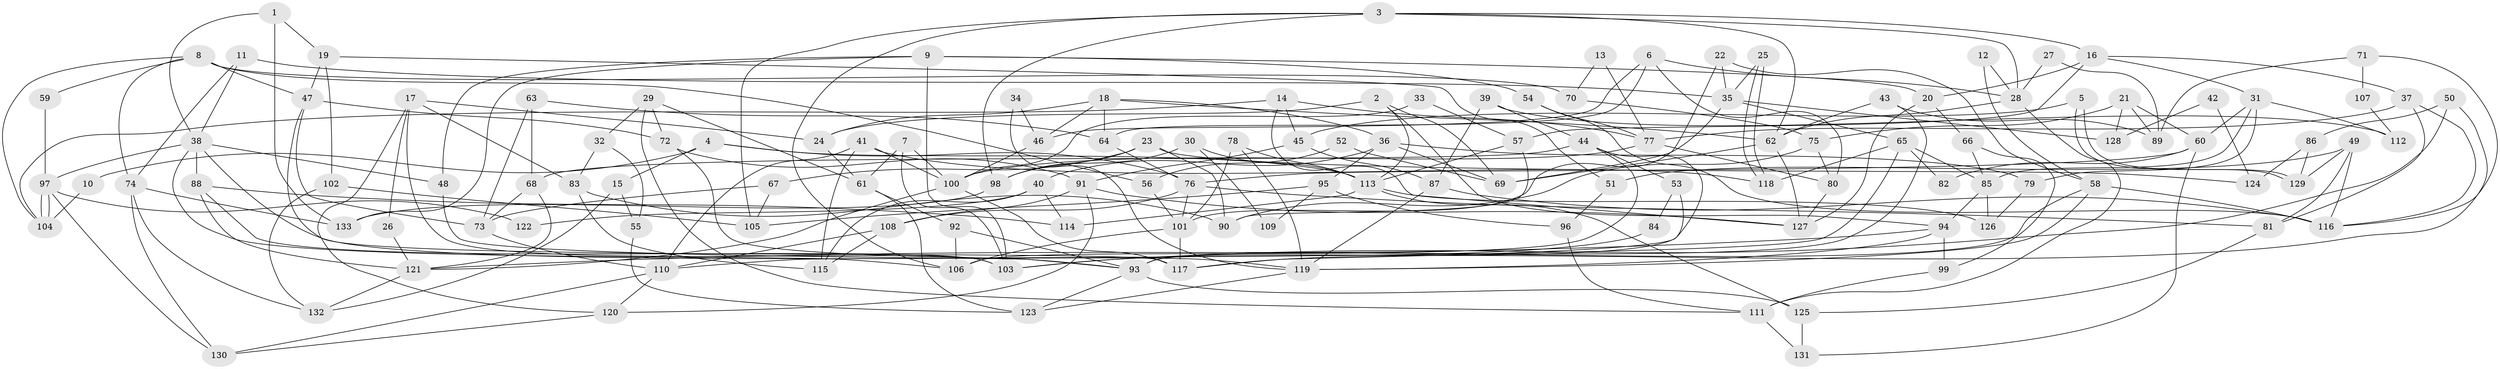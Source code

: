 // Generated by graph-tools (version 1.1) at 2025/50/03/09/25 03:50:05]
// undirected, 133 vertices, 266 edges
graph export_dot {
graph [start="1"]
  node [color=gray90,style=filled];
  1;
  2;
  3;
  4;
  5;
  6;
  7;
  8;
  9;
  10;
  11;
  12;
  13;
  14;
  15;
  16;
  17;
  18;
  19;
  20;
  21;
  22;
  23;
  24;
  25;
  26;
  27;
  28;
  29;
  30;
  31;
  32;
  33;
  34;
  35;
  36;
  37;
  38;
  39;
  40;
  41;
  42;
  43;
  44;
  45;
  46;
  47;
  48;
  49;
  50;
  51;
  52;
  53;
  54;
  55;
  56;
  57;
  58;
  59;
  60;
  61;
  62;
  63;
  64;
  65;
  66;
  67;
  68;
  69;
  70;
  71;
  72;
  73;
  74;
  75;
  76;
  77;
  78;
  79;
  80;
  81;
  82;
  83;
  84;
  85;
  86;
  87;
  88;
  89;
  90;
  91;
  92;
  93;
  94;
  95;
  96;
  97;
  98;
  99;
  100;
  101;
  102;
  103;
  104;
  105;
  106;
  107;
  108;
  109;
  110;
  111;
  112;
  113;
  114;
  115;
  116;
  117;
  118;
  119;
  120;
  121;
  122;
  123;
  124;
  125;
  126;
  127;
  128;
  129;
  130;
  131;
  132;
  133;
  1 -- 19;
  1 -- 38;
  1 -- 133;
  2 -- 24;
  2 -- 113;
  2 -- 69;
  2 -- 94;
  3 -- 16;
  3 -- 106;
  3 -- 28;
  3 -- 62;
  3 -- 98;
  3 -- 105;
  4 -- 113;
  4 -- 76;
  4 -- 10;
  4 -- 15;
  5 -- 129;
  5 -- 129;
  5 -- 45;
  6 -- 28;
  6 -- 80;
  6 -- 46;
  6 -- 64;
  7 -- 100;
  7 -- 103;
  7 -- 61;
  8 -- 74;
  8 -- 104;
  8 -- 47;
  8 -- 56;
  8 -- 59;
  8 -- 70;
  9 -- 20;
  9 -- 133;
  9 -- 48;
  9 -- 54;
  9 -- 103;
  10 -- 104;
  11 -- 35;
  11 -- 38;
  11 -- 74;
  12 -- 28;
  12 -- 58;
  13 -- 70;
  13 -- 77;
  14 -- 127;
  14 -- 77;
  14 -- 45;
  14 -- 104;
  15 -- 132;
  15 -- 55;
  16 -- 57;
  16 -- 31;
  16 -- 20;
  16 -- 37;
  17 -- 24;
  17 -- 120;
  17 -- 26;
  17 -- 83;
  17 -- 103;
  18 -- 64;
  18 -- 46;
  18 -- 24;
  18 -- 36;
  18 -- 62;
  19 -- 47;
  19 -- 51;
  19 -- 102;
  20 -- 66;
  20 -- 127;
  21 -- 75;
  21 -- 60;
  21 -- 89;
  21 -- 128;
  22 -- 101;
  22 -- 58;
  22 -- 35;
  23 -- 67;
  23 -- 98;
  23 -- 90;
  23 -- 124;
  24 -- 61;
  25 -- 35;
  25 -- 118;
  25 -- 118;
  26 -- 121;
  27 -- 89;
  27 -- 28;
  28 -- 62;
  28 -- 111;
  29 -- 61;
  29 -- 72;
  29 -- 32;
  29 -- 111;
  30 -- 98;
  30 -- 113;
  30 -- 109;
  31 -- 79;
  31 -- 85;
  31 -- 60;
  31 -- 112;
  32 -- 55;
  32 -- 83;
  33 -- 100;
  33 -- 57;
  34 -- 119;
  34 -- 46;
  35 -- 69;
  35 -- 65;
  35 -- 128;
  36 -- 69;
  36 -- 40;
  36 -- 79;
  36 -- 95;
  37 -- 116;
  37 -- 77;
  37 -- 81;
  38 -- 97;
  38 -- 119;
  38 -- 48;
  38 -- 88;
  38 -- 106;
  39 -- 44;
  39 -- 87;
  39 -- 112;
  40 -- 115;
  40 -- 114;
  40 -- 122;
  41 -- 118;
  41 -- 115;
  41 -- 100;
  41 -- 110;
  42 -- 128;
  42 -- 124;
  43 -- 93;
  43 -- 62;
  43 -- 89;
  44 -- 106;
  44 -- 93;
  44 -- 53;
  44 -- 68;
  45 -- 91;
  45 -- 87;
  46 -- 100;
  47 -- 72;
  47 -- 73;
  47 -- 117;
  48 -- 93;
  49 -- 81;
  49 -- 116;
  49 -- 51;
  49 -- 129;
  50 -- 117;
  50 -- 103;
  50 -- 86;
  51 -- 96;
  52 -- 69;
  52 -- 56;
  53 -- 117;
  53 -- 84;
  54 -- 77;
  54 -- 116;
  55 -- 123;
  56 -- 101;
  57 -- 90;
  57 -- 113;
  58 -- 119;
  58 -- 116;
  58 -- 93;
  59 -- 97;
  60 -- 76;
  60 -- 82;
  60 -- 131;
  61 -- 123;
  61 -- 92;
  62 -- 69;
  62 -- 127;
  63 -- 68;
  63 -- 73;
  63 -- 64;
  64 -- 76;
  65 -- 110;
  65 -- 82;
  65 -- 85;
  65 -- 118;
  66 -- 85;
  66 -- 99;
  67 -- 105;
  67 -- 73;
  68 -- 121;
  68 -- 73;
  70 -- 75;
  71 -- 116;
  71 -- 89;
  71 -- 107;
  72 -- 93;
  72 -- 91;
  73 -- 110;
  74 -- 130;
  74 -- 132;
  74 -- 133;
  75 -- 90;
  75 -- 80;
  76 -- 81;
  76 -- 101;
  76 -- 108;
  77 -- 100;
  77 -- 80;
  78 -- 113;
  78 -- 101;
  78 -- 119;
  79 -- 126;
  80 -- 127;
  81 -- 125;
  83 -- 90;
  83 -- 115;
  84 -- 103;
  85 -- 94;
  85 -- 126;
  86 -- 129;
  86 -- 124;
  87 -- 119;
  87 -- 116;
  88 -- 103;
  88 -- 114;
  88 -- 121;
  91 -- 127;
  91 -- 108;
  91 -- 120;
  92 -- 93;
  92 -- 106;
  93 -- 123;
  93 -- 125;
  94 -- 121;
  94 -- 99;
  94 -- 119;
  95 -- 105;
  95 -- 96;
  95 -- 109;
  96 -- 111;
  97 -- 130;
  97 -- 104;
  97 -- 104;
  97 -- 122;
  98 -- 133;
  99 -- 111;
  100 -- 117;
  100 -- 121;
  101 -- 106;
  101 -- 117;
  102 -- 132;
  102 -- 105;
  107 -- 112;
  108 -- 110;
  108 -- 115;
  110 -- 120;
  110 -- 130;
  111 -- 131;
  113 -- 114;
  113 -- 125;
  113 -- 126;
  119 -- 123;
  120 -- 130;
  121 -- 132;
  125 -- 131;
}
